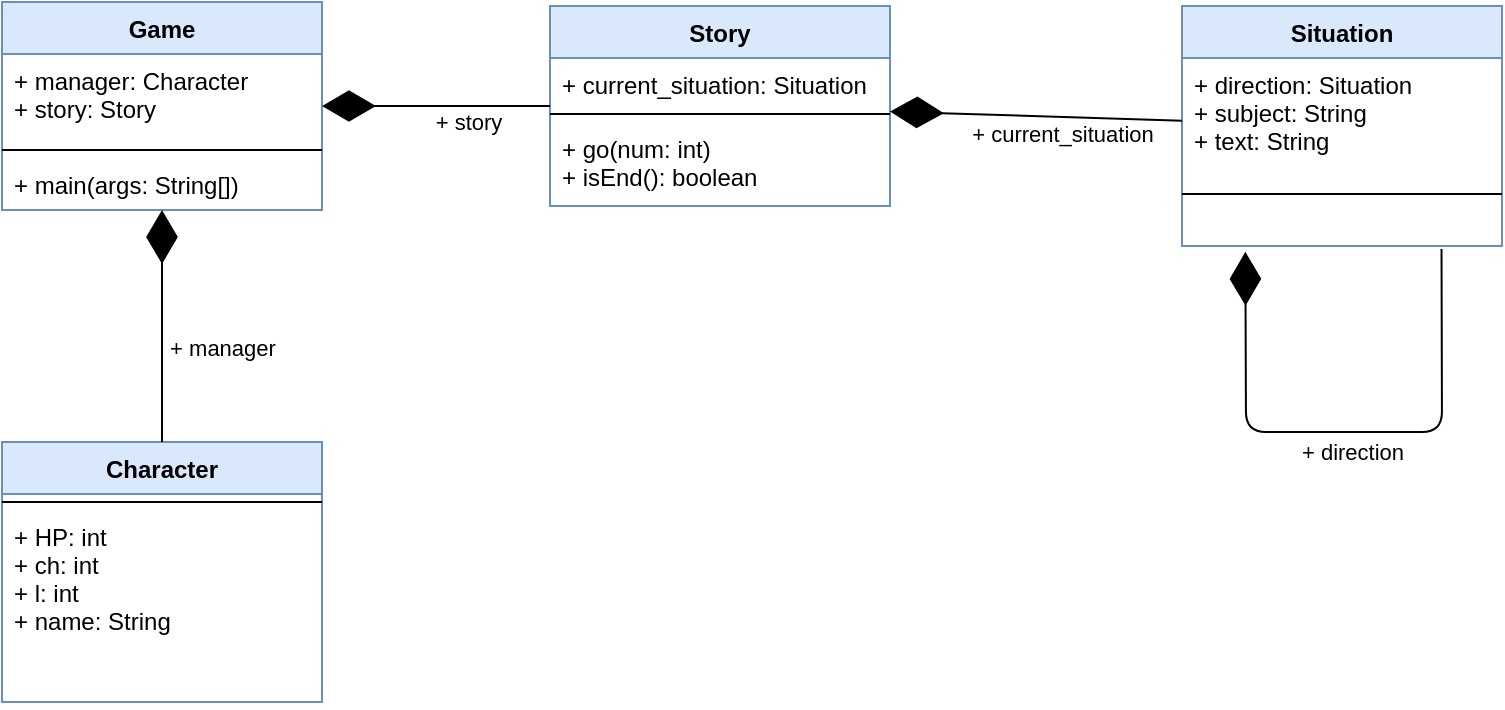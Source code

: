 <mxfile version="20.7.4" type="github">
  <diagram id="C5RBs43oDa-KdzZeNtuy" name="Page-1">
    <mxGraphModel dx="1434" dy="739" grid="1" gridSize="10" guides="1" tooltips="1" connect="1" arrows="1" fold="1" page="1" pageScale="1" pageWidth="827" pageHeight="1169" math="0" shadow="0">
      <root>
        <mxCell id="WIyWlLk6GJQsqaUBKTNV-0" />
        <mxCell id="WIyWlLk6GJQsqaUBKTNV-1" parent="WIyWlLk6GJQsqaUBKTNV-0" />
        <mxCell id="0FZKELGrT3dMzUIAzs_u-0" value="Game" style="swimlane;fontStyle=1;align=center;verticalAlign=top;childLayout=stackLayout;horizontal=1;startSize=26;horizontalStack=0;resizeParent=1;resizeParentMax=0;resizeLast=0;collapsible=1;marginBottom=0;fillColor=#dae8fc;strokeColor=#6c8ebf;" vertex="1" parent="WIyWlLk6GJQsqaUBKTNV-1">
          <mxGeometry x="140" y="140" width="160" height="104" as="geometry" />
        </mxCell>
        <mxCell id="0FZKELGrT3dMzUIAzs_u-1" value="+ manager: Character&#xa;+ story: Story" style="text;strokeColor=none;fillColor=none;align=left;verticalAlign=top;spacingLeft=4;spacingRight=4;overflow=hidden;rotatable=0;points=[[0,0.5],[1,0.5]];portConstraint=eastwest;" vertex="1" parent="0FZKELGrT3dMzUIAzs_u-0">
          <mxGeometry y="26" width="160" height="44" as="geometry" />
        </mxCell>
        <mxCell id="0FZKELGrT3dMzUIAzs_u-2" value="" style="line;strokeWidth=1;fillColor=none;align=left;verticalAlign=middle;spacingTop=-1;spacingLeft=3;spacingRight=3;rotatable=0;labelPosition=right;points=[];portConstraint=eastwest;" vertex="1" parent="0FZKELGrT3dMzUIAzs_u-0">
          <mxGeometry y="70" width="160" height="8" as="geometry" />
        </mxCell>
        <mxCell id="0FZKELGrT3dMzUIAzs_u-3" value="+ main(args: String[])" style="text;strokeColor=none;fillColor=none;align=left;verticalAlign=top;spacingLeft=4;spacingRight=4;overflow=hidden;rotatable=0;points=[[0,0.5],[1,0.5]];portConstraint=eastwest;" vertex="1" parent="0FZKELGrT3dMzUIAzs_u-0">
          <mxGeometry y="78" width="160" height="26" as="geometry" />
        </mxCell>
        <mxCell id="0FZKELGrT3dMzUIAzs_u-4" value="Story" style="swimlane;fontStyle=1;align=center;verticalAlign=top;childLayout=stackLayout;horizontal=1;startSize=26;horizontalStack=0;resizeParent=1;resizeParentMax=0;resizeLast=0;collapsible=1;marginBottom=0;fillColor=#dae8fc;strokeColor=#6c8ebf;" vertex="1" parent="WIyWlLk6GJQsqaUBKTNV-1">
          <mxGeometry x="414" y="142" width="170" height="100" as="geometry" />
        </mxCell>
        <mxCell id="0FZKELGrT3dMzUIAzs_u-5" value="+ current_situation: Situation" style="text;strokeColor=none;fillColor=none;align=left;verticalAlign=top;spacingLeft=4;spacingRight=4;overflow=hidden;rotatable=0;points=[[0,0.5],[1,0.5]];portConstraint=eastwest;" vertex="1" parent="0FZKELGrT3dMzUIAzs_u-4">
          <mxGeometry y="26" width="170" height="24" as="geometry" />
        </mxCell>
        <mxCell id="0FZKELGrT3dMzUIAzs_u-6" value="" style="line;strokeWidth=1;fillColor=none;align=left;verticalAlign=middle;spacingTop=-1;spacingLeft=3;spacingRight=3;rotatable=0;labelPosition=right;points=[];portConstraint=eastwest;" vertex="1" parent="0FZKELGrT3dMzUIAzs_u-4">
          <mxGeometry y="50" width="170" height="8" as="geometry" />
        </mxCell>
        <mxCell id="0FZKELGrT3dMzUIAzs_u-7" value="+ go(num: int)&#xa;+ isEnd(): boolean" style="text;strokeColor=none;fillColor=none;align=left;verticalAlign=top;spacingLeft=4;spacingRight=4;overflow=hidden;rotatable=0;points=[[0,0.5],[1,0.5]];portConstraint=eastwest;" vertex="1" parent="0FZKELGrT3dMzUIAzs_u-4">
          <mxGeometry y="58" width="170" height="42" as="geometry" />
        </mxCell>
        <mxCell id="0FZKELGrT3dMzUIAzs_u-8" value="Situation" style="swimlane;fontStyle=1;align=center;verticalAlign=top;childLayout=stackLayout;horizontal=1;startSize=26;horizontalStack=0;resizeParent=1;resizeParentMax=0;resizeLast=0;collapsible=1;marginBottom=0;fillColor=#dae8fc;strokeColor=#6c8ebf;" vertex="1" parent="WIyWlLk6GJQsqaUBKTNV-1">
          <mxGeometry x="730" y="142" width="160" height="120" as="geometry" />
        </mxCell>
        <mxCell id="0FZKELGrT3dMzUIAzs_u-9" value="+ direction: Situation&#xa;+ subject: String&#xa;+ text: String&#xa;" style="text;strokeColor=none;fillColor=none;align=left;verticalAlign=top;spacingLeft=4;spacingRight=4;overflow=hidden;rotatable=0;points=[[0,0.5],[1,0.5]];portConstraint=eastwest;" vertex="1" parent="0FZKELGrT3dMzUIAzs_u-8">
          <mxGeometry y="26" width="160" height="64" as="geometry" />
        </mxCell>
        <mxCell id="0FZKELGrT3dMzUIAzs_u-10" value="" style="line;strokeWidth=1;fillColor=none;align=left;verticalAlign=middle;spacingTop=-1;spacingLeft=3;spacingRight=3;rotatable=0;labelPosition=right;points=[];portConstraint=eastwest;" vertex="1" parent="0FZKELGrT3dMzUIAzs_u-8">
          <mxGeometry y="90" width="160" height="8" as="geometry" />
        </mxCell>
        <mxCell id="0FZKELGrT3dMzUIAzs_u-11" value="  " style="text;strokeColor=none;fillColor=none;align=left;verticalAlign=top;spacingLeft=4;spacingRight=4;overflow=hidden;rotatable=0;points=[[0,0.5],[1,0.5]];portConstraint=eastwest;" vertex="1" parent="0FZKELGrT3dMzUIAzs_u-8">
          <mxGeometry y="98" width="160" height="22" as="geometry" />
        </mxCell>
        <mxCell id="0FZKELGrT3dMzUIAzs_u-12" value="" style="endArrow=diamondThin;endFill=1;endSize=24;html=1;entryX=0.198;entryY=1.133;entryDx=0;entryDy=0;entryPerimeter=0;exitX=0.811;exitY=1.071;exitDx=0;exitDy=0;exitPerimeter=0;" edge="1" parent="0FZKELGrT3dMzUIAzs_u-8" source="0FZKELGrT3dMzUIAzs_u-11" target="0FZKELGrT3dMzUIAzs_u-11">
          <mxGeometry width="160" relative="1" as="geometry">
            <mxPoint x="110" y="153" as="sourcePoint" />
            <mxPoint x="50" y="203" as="targetPoint" />
            <Array as="points">
              <mxPoint x="130" y="213" />
              <mxPoint x="32" y="213" />
            </Array>
          </mxGeometry>
        </mxCell>
        <mxCell id="0FZKELGrT3dMzUIAzs_u-13" value="+ direction" style="edgeLabel;html=1;align=center;verticalAlign=middle;resizable=0;points=[];" vertex="1" connectable="0" parent="0FZKELGrT3dMzUIAzs_u-12">
          <mxGeometry x="-0.155" y="2" relative="1" as="geometry">
            <mxPoint x="-18.34" y="8" as="offset" />
          </mxGeometry>
        </mxCell>
        <mxCell id="0FZKELGrT3dMzUIAzs_u-14" value="Character" style="swimlane;fontStyle=1;align=center;verticalAlign=top;childLayout=stackLayout;horizontal=1;startSize=26;horizontalStack=0;resizeParent=1;resizeParentMax=0;resizeLast=0;collapsible=1;marginBottom=0;fillColor=#dae8fc;strokeColor=#6c8ebf;" vertex="1" parent="WIyWlLk6GJQsqaUBKTNV-1">
          <mxGeometry x="140" y="360" width="160" height="130" as="geometry" />
        </mxCell>
        <mxCell id="0FZKELGrT3dMzUIAzs_u-16" value="" style="line;strokeWidth=1;fillColor=none;align=left;verticalAlign=middle;spacingTop=-1;spacingLeft=3;spacingRight=3;rotatable=0;labelPosition=right;points=[];portConstraint=eastwest;" vertex="1" parent="0FZKELGrT3dMzUIAzs_u-14">
          <mxGeometry y="26" width="160" height="8" as="geometry" />
        </mxCell>
        <mxCell id="0FZKELGrT3dMzUIAzs_u-15" value="+ HP: int&#xa;+ ch: int&#xa;+ l: int&#xa;+ name: String" style="text;strokeColor=none;fillColor=none;align=left;verticalAlign=top;spacingLeft=4;spacingRight=4;overflow=hidden;rotatable=0;points=[[0,0.5],[1,0.5]];portConstraint=eastwest;" vertex="1" parent="0FZKELGrT3dMzUIAzs_u-14">
          <mxGeometry y="34" width="160" height="74" as="geometry" />
        </mxCell>
        <mxCell id="0FZKELGrT3dMzUIAzs_u-17" value="  " style="text;strokeColor=none;fillColor=none;align=left;verticalAlign=top;spacingLeft=4;spacingRight=4;overflow=hidden;rotatable=0;points=[[0,0.5],[1,0.5]];portConstraint=eastwest;" vertex="1" parent="0FZKELGrT3dMzUIAzs_u-14">
          <mxGeometry y="108" width="160" height="22" as="geometry" />
        </mxCell>
        <mxCell id="0FZKELGrT3dMzUIAzs_u-18" value="" style="endArrow=diamondThin;endFill=1;endSize=24;html=1;" edge="1" parent="WIyWlLk6GJQsqaUBKTNV-1" source="0FZKELGrT3dMzUIAzs_u-8" target="0FZKELGrT3dMzUIAzs_u-4">
          <mxGeometry width="160" relative="1" as="geometry">
            <mxPoint x="890" y="463" as="sourcePoint" />
            <mxPoint x="1050" y="463" as="targetPoint" />
          </mxGeometry>
        </mxCell>
        <mxCell id="0FZKELGrT3dMzUIAzs_u-19" value="+ current_situation" style="edgeLabel;html=1;align=center;verticalAlign=middle;resizable=0;points=[];" vertex="1" connectable="0" parent="0FZKELGrT3dMzUIAzs_u-18">
          <mxGeometry x="-0.281" y="-2" relative="1" as="geometry">
            <mxPoint x="-7.59" y="10" as="offset" />
          </mxGeometry>
        </mxCell>
        <mxCell id="0FZKELGrT3dMzUIAzs_u-20" value="" style="endArrow=diamondThin;endFill=1;endSize=24;html=1;" edge="1" parent="WIyWlLk6GJQsqaUBKTNV-1" source="0FZKELGrT3dMzUIAzs_u-4" target="0FZKELGrT3dMzUIAzs_u-0">
          <mxGeometry width="160" relative="1" as="geometry">
            <mxPoint x="1010" y="353" as="sourcePoint" />
            <mxPoint x="1170" y="353" as="targetPoint" />
          </mxGeometry>
        </mxCell>
        <mxCell id="0FZKELGrT3dMzUIAzs_u-21" value="+ story" style="edgeLabel;html=1;align=center;verticalAlign=middle;resizable=0;points=[];" vertex="1" connectable="0" parent="0FZKELGrT3dMzUIAzs_u-20">
          <mxGeometry x="-0.282" y="-1" relative="1" as="geometry">
            <mxPoint y="9" as="offset" />
          </mxGeometry>
        </mxCell>
        <mxCell id="0FZKELGrT3dMzUIAzs_u-22" value="" style="endArrow=diamondThin;endFill=1;endSize=24;html=1;" edge="1" parent="WIyWlLk6GJQsqaUBKTNV-1" source="0FZKELGrT3dMzUIAzs_u-14" target="0FZKELGrT3dMzUIAzs_u-0">
          <mxGeometry width="160" relative="1" as="geometry">
            <mxPoint x="1010" y="353" as="sourcePoint" />
            <mxPoint x="1170" y="353" as="targetPoint" />
          </mxGeometry>
        </mxCell>
        <mxCell id="0FZKELGrT3dMzUIAzs_u-23" value="+ manager" style="edgeLabel;html=1;align=center;verticalAlign=middle;resizable=0;points=[];" vertex="1" connectable="0" parent="0FZKELGrT3dMzUIAzs_u-22">
          <mxGeometry x="-0.18" y="2" relative="1" as="geometry">
            <mxPoint x="32" as="offset" />
          </mxGeometry>
        </mxCell>
      </root>
    </mxGraphModel>
  </diagram>
</mxfile>
